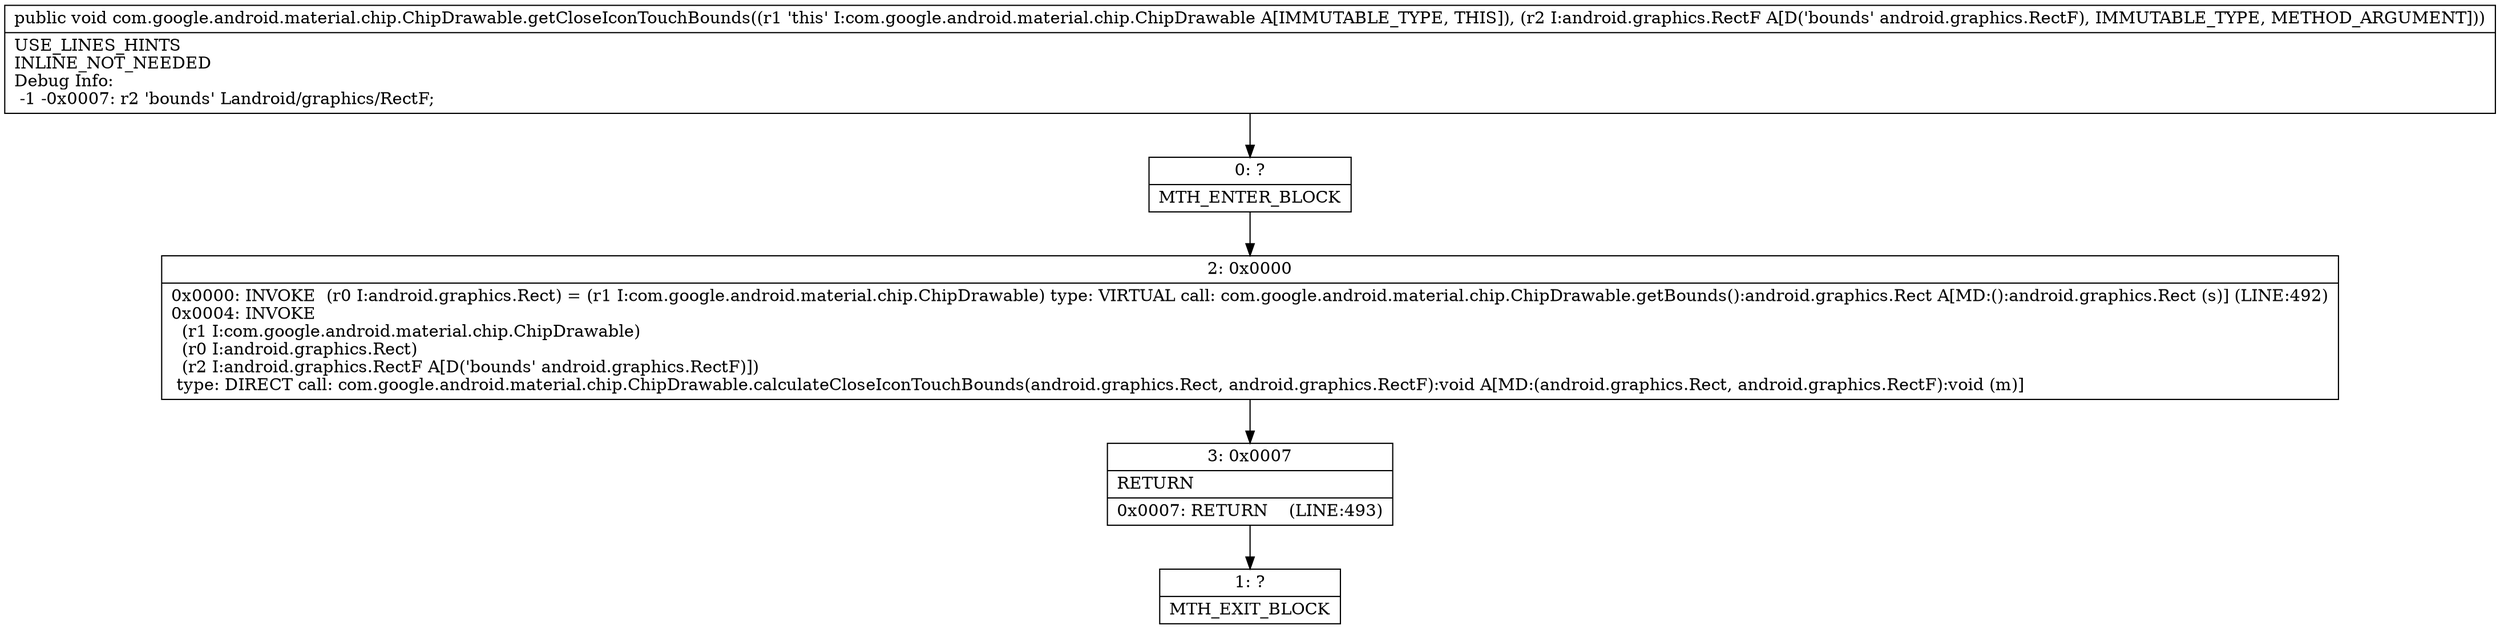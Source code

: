 digraph "CFG forcom.google.android.material.chip.ChipDrawable.getCloseIconTouchBounds(Landroid\/graphics\/RectF;)V" {
Node_0 [shape=record,label="{0\:\ ?|MTH_ENTER_BLOCK\l}"];
Node_2 [shape=record,label="{2\:\ 0x0000|0x0000: INVOKE  (r0 I:android.graphics.Rect) = (r1 I:com.google.android.material.chip.ChipDrawable) type: VIRTUAL call: com.google.android.material.chip.ChipDrawable.getBounds():android.graphics.Rect A[MD:():android.graphics.Rect (s)] (LINE:492)\l0x0004: INVOKE  \l  (r1 I:com.google.android.material.chip.ChipDrawable)\l  (r0 I:android.graphics.Rect)\l  (r2 I:android.graphics.RectF A[D('bounds' android.graphics.RectF)])\l type: DIRECT call: com.google.android.material.chip.ChipDrawable.calculateCloseIconTouchBounds(android.graphics.Rect, android.graphics.RectF):void A[MD:(android.graphics.Rect, android.graphics.RectF):void (m)]\l}"];
Node_3 [shape=record,label="{3\:\ 0x0007|RETURN\l|0x0007: RETURN    (LINE:493)\l}"];
Node_1 [shape=record,label="{1\:\ ?|MTH_EXIT_BLOCK\l}"];
MethodNode[shape=record,label="{public void com.google.android.material.chip.ChipDrawable.getCloseIconTouchBounds((r1 'this' I:com.google.android.material.chip.ChipDrawable A[IMMUTABLE_TYPE, THIS]), (r2 I:android.graphics.RectF A[D('bounds' android.graphics.RectF), IMMUTABLE_TYPE, METHOD_ARGUMENT]))  | USE_LINES_HINTS\lINLINE_NOT_NEEDED\lDebug Info:\l  \-1 \-0x0007: r2 'bounds' Landroid\/graphics\/RectF;\l}"];
MethodNode -> Node_0;Node_0 -> Node_2;
Node_2 -> Node_3;
Node_3 -> Node_1;
}

